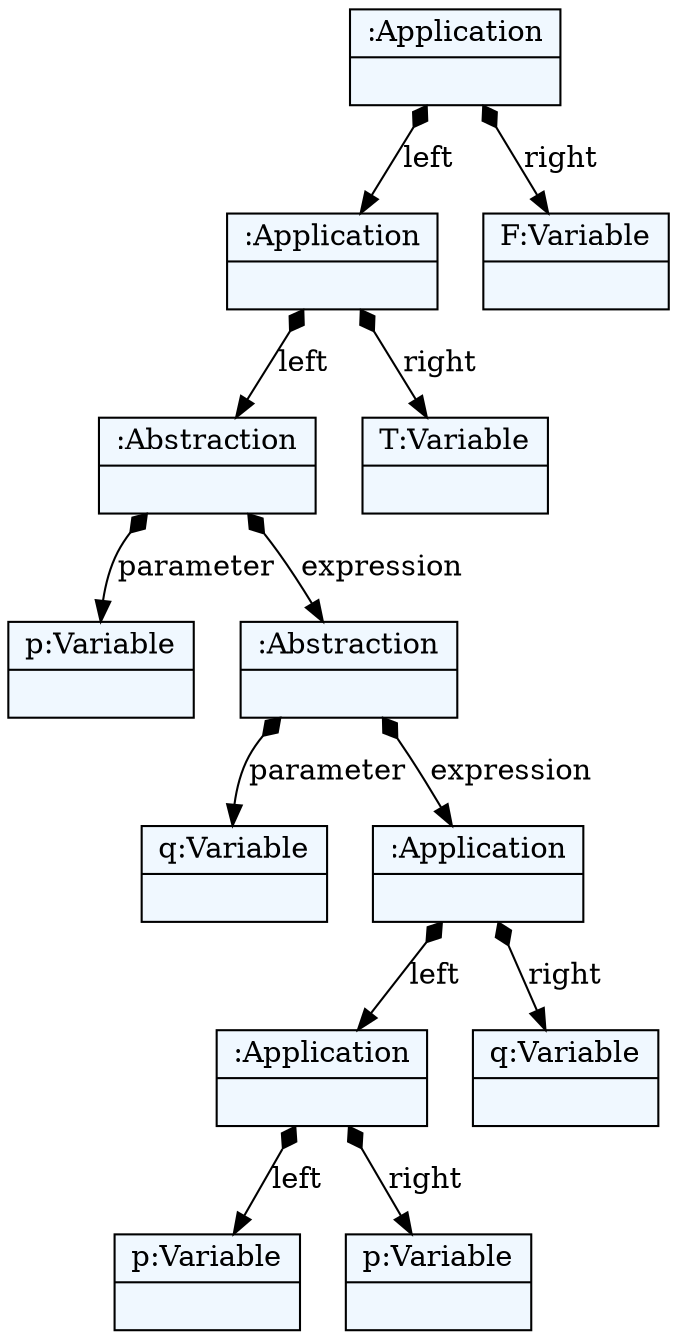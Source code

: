 
    digraph textX {
    fontname = "Bitstream Vera Sans"
    fontsize = 8
    node[
        shape=record,
        style=filled,
        fillcolor=aliceblue
    ]
    nodesep = 0.3
    edge[dir=black,arrowtail=empty]


2196313705392 -> 2196313704528 [label="left" arrowtail=diamond dir=both]
2196313704528 -> 2196313703952 [label="left" arrowtail=diamond dir=both]
2196313703952 -> 2196304420576 [label="parameter" arrowtail=diamond dir=both]
2196304420576[label="{p:Variable|}"]
2196313703952 -> 2196304416928 [label="expression" arrowtail=diamond dir=both]
2196304416928 -> 2196304418608 [label="parameter" arrowtail=diamond dir=both]
2196304418608[label="{q:Variable|}"]
2196304416928 -> 2196304417024 [label="expression" arrowtail=diamond dir=both]
2196304417024 -> 2196304418560 [label="left" arrowtail=diamond dir=both]
2196304418560 -> 2196304420720 [label="left" arrowtail=diamond dir=both]
2196304420720[label="{p:Variable|}"]
2196304418560 -> 2196304420624 [label="right" arrowtail=diamond dir=both]
2196304420624[label="{p:Variable|}"]
2196304418560[label="{:Application|}"]
2196304417024 -> 2196304420336 [label="right" arrowtail=diamond dir=both]
2196304420336[label="{q:Variable|}"]
2196304417024[label="{:Application|}"]
2196304416928[label="{:Abstraction|}"]
2196313703952[label="{:Abstraction|}"]
2196313704528 -> 2196313706064 [label="right" arrowtail=diamond dir=both]
2196313706064[label="{T:Variable|}"]
2196313704528[label="{:Application|}"]
2196313705392 -> 2196313704432 [label="right" arrowtail=diamond dir=both]
2196313704432[label="{F:Variable|}"]
2196313705392[label="{:Application|}"]

}
